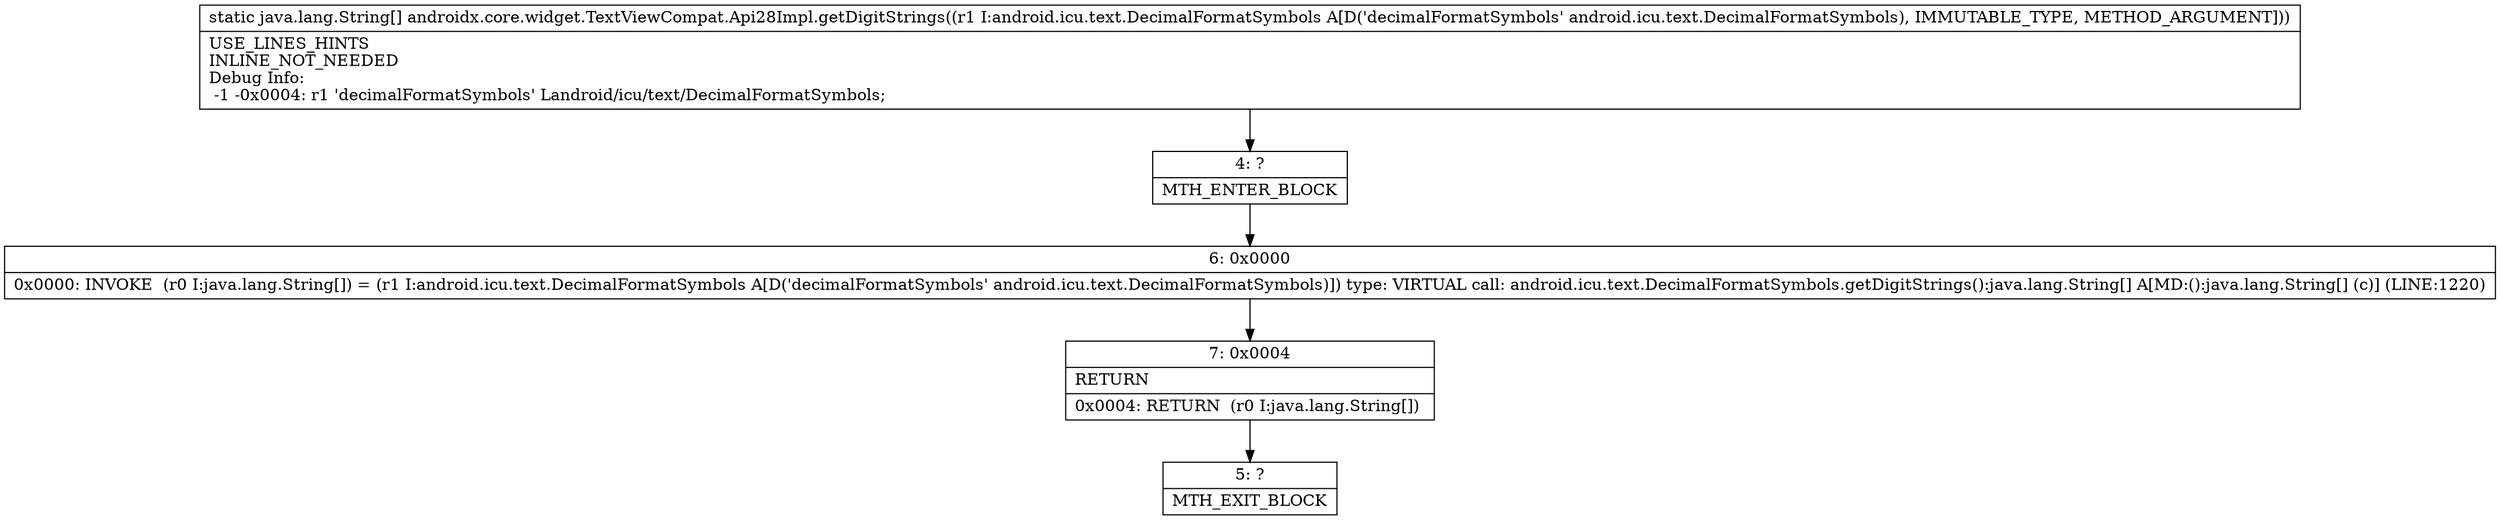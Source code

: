 digraph "CFG forandroidx.core.widget.TextViewCompat.Api28Impl.getDigitStrings(Landroid\/icu\/text\/DecimalFormatSymbols;)[Ljava\/lang\/String;" {
Node_4 [shape=record,label="{4\:\ ?|MTH_ENTER_BLOCK\l}"];
Node_6 [shape=record,label="{6\:\ 0x0000|0x0000: INVOKE  (r0 I:java.lang.String[]) = (r1 I:android.icu.text.DecimalFormatSymbols A[D('decimalFormatSymbols' android.icu.text.DecimalFormatSymbols)]) type: VIRTUAL call: android.icu.text.DecimalFormatSymbols.getDigitStrings():java.lang.String[] A[MD:():java.lang.String[] (c)] (LINE:1220)\l}"];
Node_7 [shape=record,label="{7\:\ 0x0004|RETURN\l|0x0004: RETURN  (r0 I:java.lang.String[]) \l}"];
Node_5 [shape=record,label="{5\:\ ?|MTH_EXIT_BLOCK\l}"];
MethodNode[shape=record,label="{static java.lang.String[] androidx.core.widget.TextViewCompat.Api28Impl.getDigitStrings((r1 I:android.icu.text.DecimalFormatSymbols A[D('decimalFormatSymbols' android.icu.text.DecimalFormatSymbols), IMMUTABLE_TYPE, METHOD_ARGUMENT]))  | USE_LINES_HINTS\lINLINE_NOT_NEEDED\lDebug Info:\l  \-1 \-0x0004: r1 'decimalFormatSymbols' Landroid\/icu\/text\/DecimalFormatSymbols;\l}"];
MethodNode -> Node_4;Node_4 -> Node_6;
Node_6 -> Node_7;
Node_7 -> Node_5;
}

